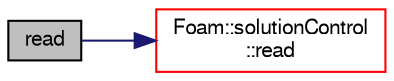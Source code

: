 digraph "read"
{
  bgcolor="transparent";
  edge [fontname="FreeSans",fontsize="10",labelfontname="FreeSans",labelfontsize="10"];
  node [fontname="FreeSans",fontsize="10",shape=record];
  rankdir="LR";
  Node317 [label="read",height=0.2,width=0.4,color="black", fillcolor="grey75", style="filled", fontcolor="black"];
  Node317 -> Node318 [color="midnightblue",fontsize="10",style="solid",fontname="FreeSans"];
  Node318 [label="Foam::solutionControl\l::read",height=0.2,width=0.4,color="red",URL="$a21942.html#a5000fb6b71961a972685d699d4634d34",tooltip="Read controls from fvSolution dictionary. "];
}
